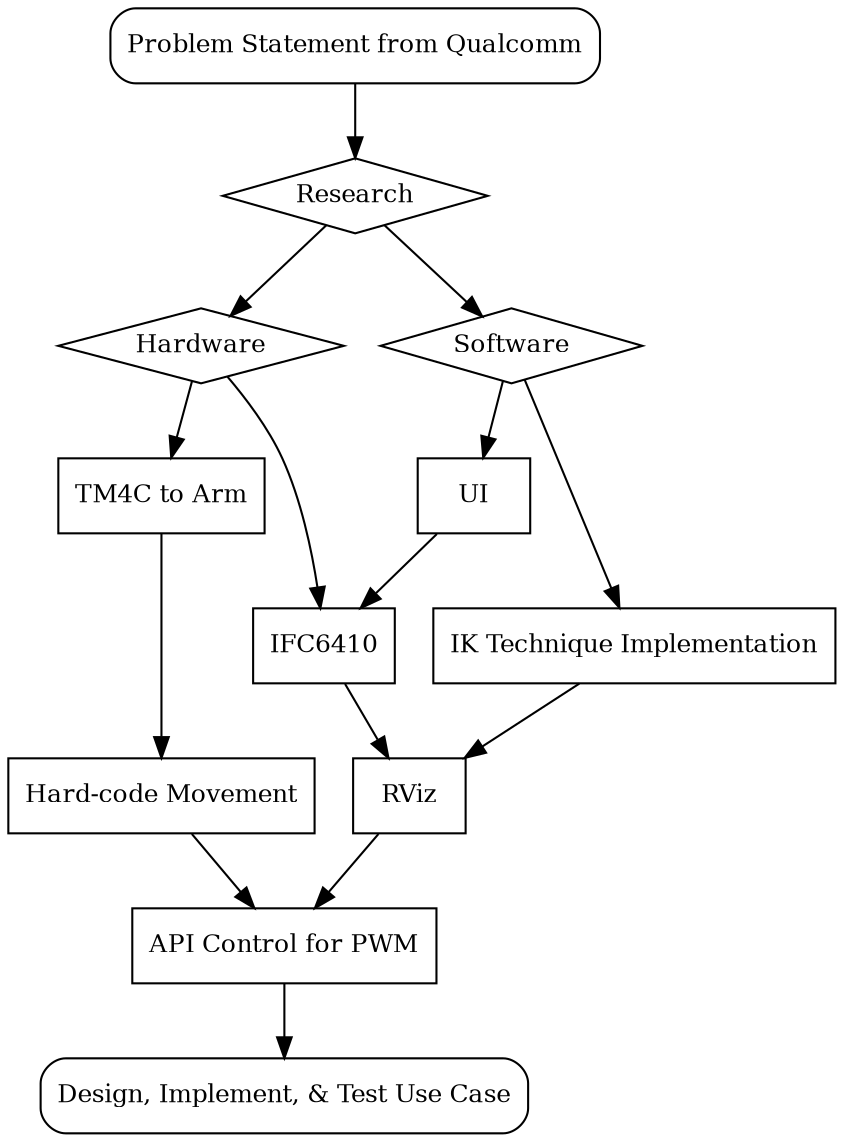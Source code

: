 digraph project_flowchart {

        graph [dpi=900]
        node [fontsize=12]
        concentrate=true

        node [shape=diamond] {
             research [label="Research"] {
                rank=same;
                hardware [label="Hardware"];
                software [label="Software"]
                }
             }

        node [shape=box] {
             start    [label="Problem Statement from Qualcomm", style=rounded]
             titoarm  [label="TM4C to Arm"]
             ifc      [label="IFC6410"]
             ui       [label="UI"]
             ik       [label="IK Technique Implementation"]
             rviz     [label="RViz"]
             hardcode [label="Hard-code Movement"]
             api      [label="API Control for PWM"]
             finish   [label="Design, Implement, & Test Use Case", style=rounded]
             }

        start -> research -> {hardware, software}

        hardware -> {titoarm, ifc}
        titoarm -> hardcode -> api

        software -> {ik, ui}
        ik -> rviz
        ui -> ifc -> rviz -> api -> finish

}
